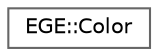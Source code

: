 digraph "Graphical Class Hierarchy"
{
 // LATEX_PDF_SIZE
  bgcolor="transparent";
  edge [fontname=Helvetica,fontsize=10,labelfontname=Helvetica,labelfontsize=10];
  node [fontname=Helvetica,fontsize=10,shape=box,height=0.2,width=0.4];
  rankdir="LR";
  Node0 [id="Node000000",label="EGE::Color",height=0.2,width=0.4,color="grey40", fillcolor="white", style="filled",URL="$classEGE_1_1Color.html",tooltip="Represents an RGBA color."];
}
